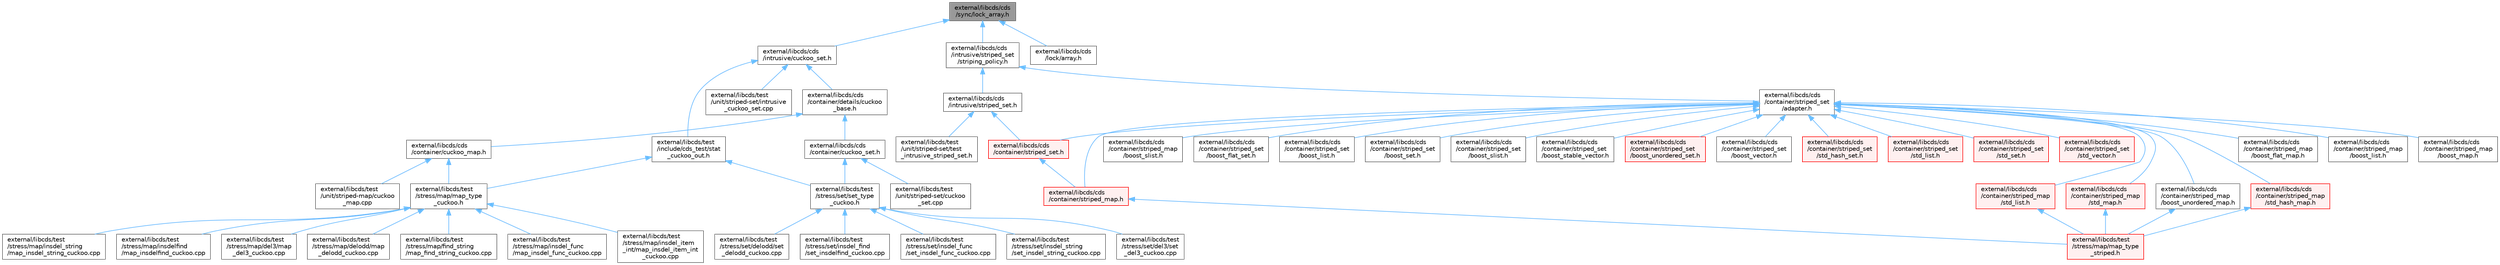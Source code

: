 digraph "external/libcds/cds/sync/lock_array.h"
{
 // LATEX_PDF_SIZE
  bgcolor="transparent";
  edge [fontname=Helvetica,fontsize=10,labelfontname=Helvetica,labelfontsize=10];
  node [fontname=Helvetica,fontsize=10,shape=box,height=0.2,width=0.4];
  Node1 [id="Node000001",label="external/libcds/cds\l/sync/lock_array.h",height=0.2,width=0.4,color="gray40", fillcolor="grey60", style="filled", fontcolor="black",tooltip=" "];
  Node1 -> Node2 [id="edge1_Node000001_Node000002",dir="back",color="steelblue1",style="solid",tooltip=" "];
  Node2 [id="Node000002",label="external/libcds/cds\l/intrusive/cuckoo_set.h",height=0.2,width=0.4,color="grey40", fillcolor="white", style="filled",URL="$intrusive_2cuckoo__set_8h.html",tooltip=" "];
  Node2 -> Node3 [id="edge2_Node000002_Node000003",dir="back",color="steelblue1",style="solid",tooltip=" "];
  Node3 [id="Node000003",label="external/libcds/cds\l/container/details/cuckoo\l_base.h",height=0.2,width=0.4,color="grey40", fillcolor="white", style="filled",URL="$cuckoo__base_8h.html",tooltip=" "];
  Node3 -> Node4 [id="edge3_Node000003_Node000004",dir="back",color="steelblue1",style="solid",tooltip=" "];
  Node4 [id="Node000004",label="external/libcds/cds\l/container/cuckoo_map.h",height=0.2,width=0.4,color="grey40", fillcolor="white", style="filled",URL="$cuckoo__map_8h.html",tooltip=" "];
  Node4 -> Node5 [id="edge4_Node000004_Node000005",dir="back",color="steelblue1",style="solid",tooltip=" "];
  Node5 [id="Node000005",label="external/libcds/test\l/stress/map/map_type\l_cuckoo.h",height=0.2,width=0.4,color="grey40", fillcolor="white", style="filled",URL="$map__type__cuckoo_8h.html",tooltip=" "];
  Node5 -> Node6 [id="edge5_Node000005_Node000006",dir="back",color="steelblue1",style="solid",tooltip=" "];
  Node6 [id="Node000006",label="external/libcds/test\l/stress/map/del3/map\l_del3_cuckoo.cpp",height=0.2,width=0.4,color="grey40", fillcolor="white", style="filled",URL="$map__del3__cuckoo_8cpp.html",tooltip=" "];
  Node5 -> Node7 [id="edge6_Node000005_Node000007",dir="back",color="steelblue1",style="solid",tooltip=" "];
  Node7 [id="Node000007",label="external/libcds/test\l/stress/map/delodd/map\l_delodd_cuckoo.cpp",height=0.2,width=0.4,color="grey40", fillcolor="white", style="filled",URL="$map__delodd__cuckoo_8cpp.html",tooltip=" "];
  Node5 -> Node8 [id="edge7_Node000005_Node000008",dir="back",color="steelblue1",style="solid",tooltip=" "];
  Node8 [id="Node000008",label="external/libcds/test\l/stress/map/find_string\l/map_find_string_cuckoo.cpp",height=0.2,width=0.4,color="grey40", fillcolor="white", style="filled",URL="$map__find__string__cuckoo_8cpp.html",tooltip=" "];
  Node5 -> Node9 [id="edge8_Node000005_Node000009",dir="back",color="steelblue1",style="solid",tooltip=" "];
  Node9 [id="Node000009",label="external/libcds/test\l/stress/map/insdel_func\l/map_insdel_func_cuckoo.cpp",height=0.2,width=0.4,color="grey40", fillcolor="white", style="filled",URL="$map__insdel__func__cuckoo_8cpp.html",tooltip=" "];
  Node5 -> Node10 [id="edge9_Node000005_Node000010",dir="back",color="steelblue1",style="solid",tooltip=" "];
  Node10 [id="Node000010",label="external/libcds/test\l/stress/map/insdel_item\l_int/map_insdel_item_int\l_cuckoo.cpp",height=0.2,width=0.4,color="grey40", fillcolor="white", style="filled",URL="$map__insdel__item__int__cuckoo_8cpp.html",tooltip=" "];
  Node5 -> Node11 [id="edge10_Node000005_Node000011",dir="back",color="steelblue1",style="solid",tooltip=" "];
  Node11 [id="Node000011",label="external/libcds/test\l/stress/map/insdel_string\l/map_insdel_string_cuckoo.cpp",height=0.2,width=0.4,color="grey40", fillcolor="white", style="filled",URL="$map__insdel__string__cuckoo_8cpp.html",tooltip=" "];
  Node5 -> Node12 [id="edge11_Node000005_Node000012",dir="back",color="steelblue1",style="solid",tooltip=" "];
  Node12 [id="Node000012",label="external/libcds/test\l/stress/map/insdelfind\l/map_insdelfind_cuckoo.cpp",height=0.2,width=0.4,color="grey40", fillcolor="white", style="filled",URL="$map__insdelfind__cuckoo_8cpp.html",tooltip=" "];
  Node4 -> Node13 [id="edge12_Node000004_Node000013",dir="back",color="steelblue1",style="solid",tooltip=" "];
  Node13 [id="Node000013",label="external/libcds/test\l/unit/striped-map/cuckoo\l_map.cpp",height=0.2,width=0.4,color="grey40", fillcolor="white", style="filled",URL="$cuckoo__map_8cpp.html",tooltip=" "];
  Node3 -> Node14 [id="edge13_Node000003_Node000014",dir="back",color="steelblue1",style="solid",tooltip=" "];
  Node14 [id="Node000014",label="external/libcds/cds\l/container/cuckoo_set.h",height=0.2,width=0.4,color="grey40", fillcolor="white", style="filled",URL="$container_2cuckoo__set_8h.html",tooltip=" "];
  Node14 -> Node15 [id="edge14_Node000014_Node000015",dir="back",color="steelblue1",style="solid",tooltip=" "];
  Node15 [id="Node000015",label="external/libcds/test\l/stress/set/set_type\l_cuckoo.h",height=0.2,width=0.4,color="grey40", fillcolor="white", style="filled",URL="$set__type__cuckoo_8h.html",tooltip=" "];
  Node15 -> Node16 [id="edge15_Node000015_Node000016",dir="back",color="steelblue1",style="solid",tooltip=" "];
  Node16 [id="Node000016",label="external/libcds/test\l/stress/set/del3/set\l_del3_cuckoo.cpp",height=0.2,width=0.4,color="grey40", fillcolor="white", style="filled",URL="$set__del3__cuckoo_8cpp.html",tooltip=" "];
  Node15 -> Node17 [id="edge16_Node000015_Node000017",dir="back",color="steelblue1",style="solid",tooltip=" "];
  Node17 [id="Node000017",label="external/libcds/test\l/stress/set/delodd/set\l_delodd_cuckoo.cpp",height=0.2,width=0.4,color="grey40", fillcolor="white", style="filled",URL="$set__delodd__cuckoo_8cpp.html",tooltip=" "];
  Node15 -> Node18 [id="edge17_Node000015_Node000018",dir="back",color="steelblue1",style="solid",tooltip=" "];
  Node18 [id="Node000018",label="external/libcds/test\l/stress/set/insdel_find\l/set_insdelfind_cuckoo.cpp",height=0.2,width=0.4,color="grey40", fillcolor="white", style="filled",URL="$set__insdelfind__cuckoo_8cpp.html",tooltip=" "];
  Node15 -> Node19 [id="edge18_Node000015_Node000019",dir="back",color="steelblue1",style="solid",tooltip=" "];
  Node19 [id="Node000019",label="external/libcds/test\l/stress/set/insdel_func\l/set_insdel_func_cuckoo.cpp",height=0.2,width=0.4,color="grey40", fillcolor="white", style="filled",URL="$set__insdel__func__cuckoo_8cpp.html",tooltip=" "];
  Node15 -> Node20 [id="edge19_Node000015_Node000020",dir="back",color="steelblue1",style="solid",tooltip=" "];
  Node20 [id="Node000020",label="external/libcds/test\l/stress/set/insdel_string\l/set_insdel_string_cuckoo.cpp",height=0.2,width=0.4,color="grey40", fillcolor="white", style="filled",URL="$set__insdel__string__cuckoo_8cpp.html",tooltip=" "];
  Node14 -> Node21 [id="edge20_Node000014_Node000021",dir="back",color="steelblue1",style="solid",tooltip=" "];
  Node21 [id="Node000021",label="external/libcds/test\l/unit/striped-set/cuckoo\l_set.cpp",height=0.2,width=0.4,color="grey40", fillcolor="white", style="filled",URL="$cuckoo__set_8cpp.html",tooltip=" "];
  Node2 -> Node22 [id="edge21_Node000002_Node000022",dir="back",color="steelblue1",style="solid",tooltip=" "];
  Node22 [id="Node000022",label="external/libcds/test\l/include/cds_test/stat\l_cuckoo_out.h",height=0.2,width=0.4,color="grey40", fillcolor="white", style="filled",URL="$stat__cuckoo__out_8h.html",tooltip=" "];
  Node22 -> Node5 [id="edge22_Node000022_Node000005",dir="back",color="steelblue1",style="solid",tooltip=" "];
  Node22 -> Node15 [id="edge23_Node000022_Node000015",dir="back",color="steelblue1",style="solid",tooltip=" "];
  Node2 -> Node23 [id="edge24_Node000002_Node000023",dir="back",color="steelblue1",style="solid",tooltip=" "];
  Node23 [id="Node000023",label="external/libcds/test\l/unit/striped-set/intrusive\l_cuckoo_set.cpp",height=0.2,width=0.4,color="grey40", fillcolor="white", style="filled",URL="$intrusive__cuckoo__set_8cpp.html",tooltip=" "];
  Node1 -> Node24 [id="edge25_Node000001_Node000024",dir="back",color="steelblue1",style="solid",tooltip=" "];
  Node24 [id="Node000024",label="external/libcds/cds\l/intrusive/striped_set\l/striping_policy.h",height=0.2,width=0.4,color="grey40", fillcolor="white", style="filled",URL="$striping__policy_8h.html",tooltip=" "];
  Node24 -> Node25 [id="edge26_Node000024_Node000025",dir="back",color="steelblue1",style="solid",tooltip=" "];
  Node25 [id="Node000025",label="external/libcds/cds\l/container/striped_set\l/adapter.h",height=0.2,width=0.4,color="grey40", fillcolor="white", style="filled",URL="$container_2striped__set_2adapter_8h.html",tooltip=" "];
  Node25 -> Node26 [id="edge27_Node000025_Node000026",dir="back",color="steelblue1",style="solid",tooltip=" "];
  Node26 [id="Node000026",label="external/libcds/cds\l/container/striped_map.h",height=0.2,width=0.4,color="red", fillcolor="#FFF0F0", style="filled",URL="$striped__map_8h.html",tooltip=" "];
  Node26 -> Node27 [id="edge28_Node000026_Node000027",dir="back",color="steelblue1",style="solid",tooltip=" "];
  Node27 [id="Node000027",label="external/libcds/test\l/stress/map/map_type\l_striped.h",height=0.2,width=0.4,color="red", fillcolor="#FFF0F0", style="filled",URL="$map__type__striped_8h.html",tooltip=" "];
  Node25 -> Node37 [id="edge29_Node000025_Node000037",dir="back",color="steelblue1",style="solid",tooltip=" "];
  Node37 [id="Node000037",label="external/libcds/cds\l/container/striped_map\l/boost_flat_map.h",height=0.2,width=0.4,color="grey40", fillcolor="white", style="filled",URL="$boost__flat__map_8h.html",tooltip=" "];
  Node25 -> Node38 [id="edge30_Node000025_Node000038",dir="back",color="steelblue1",style="solid",tooltip=" "];
  Node38 [id="Node000038",label="external/libcds/cds\l/container/striped_map\l/boost_list.h",height=0.2,width=0.4,color="grey40", fillcolor="white", style="filled",URL="$container_2striped__map_2boost__list_8h.html",tooltip=" "];
  Node25 -> Node39 [id="edge31_Node000025_Node000039",dir="back",color="steelblue1",style="solid",tooltip=" "];
  Node39 [id="Node000039",label="external/libcds/cds\l/container/striped_map\l/boost_map.h",height=0.2,width=0.4,color="grey40", fillcolor="white", style="filled",URL="$boost__map_8h.html",tooltip=" "];
  Node25 -> Node40 [id="edge32_Node000025_Node000040",dir="back",color="steelblue1",style="solid",tooltip=" "];
  Node40 [id="Node000040",label="external/libcds/cds\l/container/striped_map\l/boost_slist.h",height=0.2,width=0.4,color="grey40", fillcolor="white", style="filled",URL="$container_2striped__map_2boost__slist_8h.html",tooltip=" "];
  Node25 -> Node41 [id="edge33_Node000025_Node000041",dir="back",color="steelblue1",style="solid",tooltip=" "];
  Node41 [id="Node000041",label="external/libcds/cds\l/container/striped_map\l/boost_unordered_map.h",height=0.2,width=0.4,color="grey40", fillcolor="white", style="filled",URL="$boost__unordered__map_8h.html",tooltip=" "];
  Node41 -> Node27 [id="edge34_Node000041_Node000027",dir="back",color="steelblue1",style="solid",tooltip=" "];
  Node25 -> Node42 [id="edge35_Node000025_Node000042",dir="back",color="steelblue1",style="solid",tooltip=" "];
  Node42 [id="Node000042",label="external/libcds/cds\l/container/striped_map\l/std_hash_map.h",height=0.2,width=0.4,color="red", fillcolor="#FFF0F0", style="filled",URL="$std__hash__map_8h.html",tooltip=" "];
  Node42 -> Node27 [id="edge36_Node000042_Node000027",dir="back",color="steelblue1",style="solid",tooltip=" "];
  Node25 -> Node43 [id="edge37_Node000025_Node000043",dir="back",color="steelblue1",style="solid",tooltip=" "];
  Node43 [id="Node000043",label="external/libcds/cds\l/container/striped_map\l/std_list.h",height=0.2,width=0.4,color="red", fillcolor="#FFF0F0", style="filled",URL="$striped__map_2std__list_8h.html",tooltip=" "];
  Node43 -> Node27 [id="edge38_Node000043_Node000027",dir="back",color="steelblue1",style="solid",tooltip=" "];
  Node25 -> Node44 [id="edge39_Node000025_Node000044",dir="back",color="steelblue1",style="solid",tooltip=" "];
  Node44 [id="Node000044",label="external/libcds/cds\l/container/striped_map\l/std_map.h",height=0.2,width=0.4,color="red", fillcolor="#FFF0F0", style="filled",URL="$std__map_8h.html",tooltip=" "];
  Node44 -> Node27 [id="edge40_Node000044_Node000027",dir="back",color="steelblue1",style="solid",tooltip=" "];
  Node25 -> Node45 [id="edge41_Node000025_Node000045",dir="back",color="steelblue1",style="solid",tooltip=" "];
  Node45 [id="Node000045",label="external/libcds/cds\l/container/striped_set.h",height=0.2,width=0.4,color="red", fillcolor="#FFF0F0", style="filled",URL="$container_2striped__set_8h.html",tooltip=" "];
  Node45 -> Node26 [id="edge42_Node000045_Node000026",dir="back",color="steelblue1",style="solid",tooltip=" "];
  Node25 -> Node55 [id="edge43_Node000025_Node000055",dir="back",color="steelblue1",style="solid",tooltip=" "];
  Node55 [id="Node000055",label="external/libcds/cds\l/container/striped_set\l/boost_flat_set.h",height=0.2,width=0.4,color="grey40", fillcolor="white", style="filled",URL="$boost__flat__set_8h.html",tooltip=" "];
  Node25 -> Node56 [id="edge44_Node000025_Node000056",dir="back",color="steelblue1",style="solid",tooltip=" "];
  Node56 [id="Node000056",label="external/libcds/cds\l/container/striped_set\l/boost_list.h",height=0.2,width=0.4,color="grey40", fillcolor="white", style="filled",URL="$container_2striped__set_2boost__list_8h.html",tooltip=" "];
  Node25 -> Node57 [id="edge45_Node000025_Node000057",dir="back",color="steelblue1",style="solid",tooltip=" "];
  Node57 [id="Node000057",label="external/libcds/cds\l/container/striped_set\l/boost_set.h",height=0.2,width=0.4,color="grey40", fillcolor="white", style="filled",URL="$container_2striped__set_2boost__set_8h.html",tooltip=" "];
  Node25 -> Node58 [id="edge46_Node000025_Node000058",dir="back",color="steelblue1",style="solid",tooltip=" "];
  Node58 [id="Node000058",label="external/libcds/cds\l/container/striped_set\l/boost_slist.h",height=0.2,width=0.4,color="grey40", fillcolor="white", style="filled",URL="$container_2striped__set_2boost__slist_8h.html",tooltip=" "];
  Node25 -> Node59 [id="edge47_Node000025_Node000059",dir="back",color="steelblue1",style="solid",tooltip=" "];
  Node59 [id="Node000059",label="external/libcds/cds\l/container/striped_set\l/boost_stable_vector.h",height=0.2,width=0.4,color="grey40", fillcolor="white", style="filled",URL="$boost__stable__vector_8h.html",tooltip=" "];
  Node25 -> Node60 [id="edge48_Node000025_Node000060",dir="back",color="steelblue1",style="solid",tooltip=" "];
  Node60 [id="Node000060",label="external/libcds/cds\l/container/striped_set\l/boost_unordered_set.h",height=0.2,width=0.4,color="red", fillcolor="#FFF0F0", style="filled",URL="$container_2striped__set_2boost__unordered__set_8h.html",tooltip=" "];
  Node25 -> Node61 [id="edge49_Node000025_Node000061",dir="back",color="steelblue1",style="solid",tooltip=" "];
  Node61 [id="Node000061",label="external/libcds/cds\l/container/striped_set\l/boost_vector.h",height=0.2,width=0.4,color="grey40", fillcolor="white", style="filled",URL="$boost__vector_8h.html",tooltip=" "];
  Node25 -> Node62 [id="edge50_Node000025_Node000062",dir="back",color="steelblue1",style="solid",tooltip=" "];
  Node62 [id="Node000062",label="external/libcds/cds\l/container/striped_set\l/std_hash_set.h",height=0.2,width=0.4,color="red", fillcolor="#FFF0F0", style="filled",URL="$std__hash__set_8h.html",tooltip=" "];
  Node25 -> Node63 [id="edge51_Node000025_Node000063",dir="back",color="steelblue1",style="solid",tooltip=" "];
  Node63 [id="Node000063",label="external/libcds/cds\l/container/striped_set\l/std_list.h",height=0.2,width=0.4,color="red", fillcolor="#FFF0F0", style="filled",URL="$striped__set_2std__list_8h.html",tooltip=" "];
  Node25 -> Node64 [id="edge52_Node000025_Node000064",dir="back",color="steelblue1",style="solid",tooltip=" "];
  Node64 [id="Node000064",label="external/libcds/cds\l/container/striped_set\l/std_set.h",height=0.2,width=0.4,color="red", fillcolor="#FFF0F0", style="filled",URL="$std__set_8h.html",tooltip=" "];
  Node25 -> Node65 [id="edge53_Node000025_Node000065",dir="back",color="steelblue1",style="solid",tooltip=" "];
  Node65 [id="Node000065",label="external/libcds/cds\l/container/striped_set\l/std_vector.h",height=0.2,width=0.4,color="red", fillcolor="#FFF0F0", style="filled",URL="$std__vector_8h.html",tooltip=" "];
  Node24 -> Node66 [id="edge54_Node000024_Node000066",dir="back",color="steelblue1",style="solid",tooltip=" "];
  Node66 [id="Node000066",label="external/libcds/cds\l/intrusive/striped_set.h",height=0.2,width=0.4,color="grey40", fillcolor="white", style="filled",URL="$intrusive_2striped__set_8h.html",tooltip=" "];
  Node66 -> Node45 [id="edge55_Node000066_Node000045",dir="back",color="steelblue1",style="solid",tooltip=" "];
  Node66 -> Node67 [id="edge56_Node000066_Node000067",dir="back",color="steelblue1",style="solid",tooltip=" "];
  Node67 [id="Node000067",label="external/libcds/test\l/unit/striped-set/test\l_intrusive_striped_set.h",height=0.2,width=0.4,color="grey40", fillcolor="white", style="filled",URL="$test__intrusive__striped__set_8h.html",tooltip=" "];
  Node1 -> Node68 [id="edge57_Node000001_Node000068",dir="back",color="steelblue1",style="solid",tooltip=" "];
  Node68 [id="Node000068",label="external/libcds/cds\l/lock/array.h",height=0.2,width=0.4,color="grey40", fillcolor="white", style="filled",URL="$external_2libcds_2cds_2lock_2array_8h.html",tooltip=" "];
}
